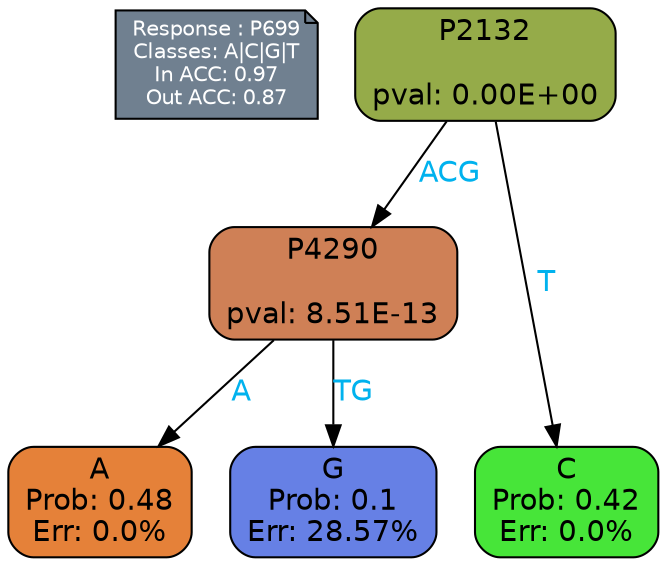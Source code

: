 digraph Tree {
node [shape=box, style="filled, rounded", color="black", fontname=helvetica] ;
graph [ranksep=equally, splines=polylines, bgcolor=transparent, dpi=600] ;
edge [fontname=helvetica] ;
LEGEND [label="Response : P699
Classes: A|C|G|T
In ACC: 0.97
Out ACC: 0.87
",shape=note,align=left,style=filled,fillcolor="slategray",fontcolor="white",fontsize=10];1 [label="P2132

pval: 0.00E+00", fillcolor="#95ab49"] ;
2 [label="P4290

pval: 8.51E-13", fillcolor="#cf8056"] ;
3 [label="A
Prob: 0.48
Err: 0.0%", fillcolor="#e58139"] ;
4 [label="G
Prob: 0.1
Err: 28.57%", fillcolor="#6680e5"] ;
5 [label="C
Prob: 0.42
Err: 0.0%", fillcolor="#47e539"] ;
1 -> 2 [label="ACG",fontcolor=deepskyblue2] ;
1 -> 5 [label="T",fontcolor=deepskyblue2] ;
2 -> 3 [label="A",fontcolor=deepskyblue2] ;
2 -> 4 [label="TG",fontcolor=deepskyblue2] ;
{rank = same; 3;4;5;}{rank = same; LEGEND;1;}}
